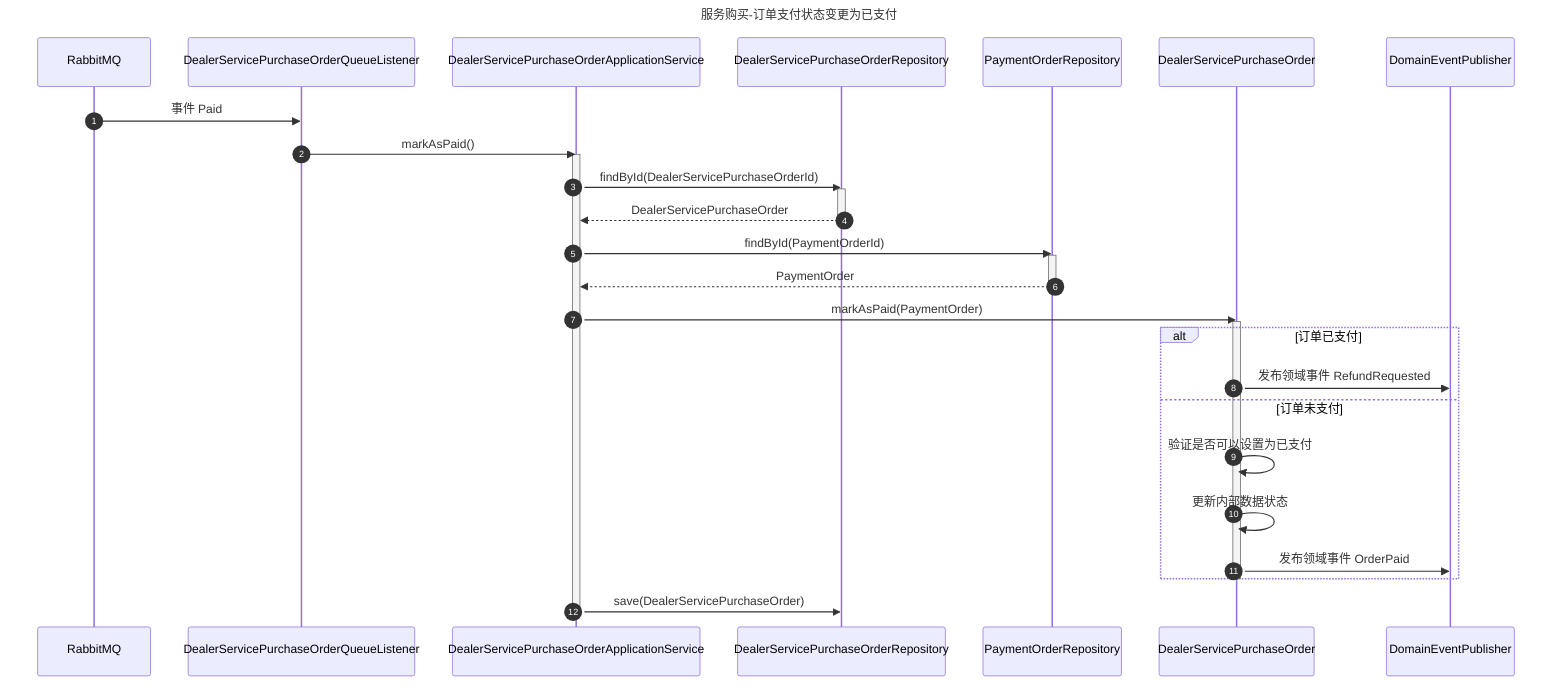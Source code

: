 sequenceDiagram
    title 服务购买-订单支付状态变更为已支付

    autonumber

    participant RabbitMQ

    participant DealerServicePurchaseOrderQueueListener
    participant DealerServicePurchaseOrderApplicationService
    participant DealerServicePurchaseOrderRepository
    participant PaymentOrderRepository
    participant DealerServicePurchaseOrder

    participant DomainEventPublisher


    RabbitMQ->>DealerServicePurchaseOrderQueueListener: 事件 Paid
    DealerServicePurchaseOrderQueueListener->>DealerServicePurchaseOrderApplicationService: markAsPaid()

    activate DealerServicePurchaseOrderApplicationService

    DealerServicePurchaseOrderApplicationService->>DealerServicePurchaseOrderRepository: findById(DealerServicePurchaseOrderId)
    activate DealerServicePurchaseOrderRepository

    DealerServicePurchaseOrderRepository-->>DealerServicePurchaseOrderApplicationService: DealerServicePurchaseOrder

    deactivate DealerServicePurchaseOrderRepository


    DealerServicePurchaseOrderApplicationService->>PaymentOrderRepository: findById(PaymentOrderId)
    activate PaymentOrderRepository

    PaymentOrderRepository-->>DealerServicePurchaseOrderApplicationService: PaymentOrder

    deactivate PaymentOrderRepository

    DealerServicePurchaseOrderApplicationService->>DealerServicePurchaseOrder: markAsPaid(PaymentOrder)
    activate DealerServicePurchaseOrder

    alt 订单已支付
    DealerServicePurchaseOrder->>DomainEventPublisher: 发布领域事件 RefundRequested
    else 订单未支付
    DealerServicePurchaseOrder->>DealerServicePurchaseOrder: 验证是否可以设置为已支付
    DealerServicePurchaseOrder->>DealerServicePurchaseOrder: 更新内部数据状态
    DealerServicePurchaseOrder->>DomainEventPublisher: 发布领域事件 OrderPaid
    end
    deactivate DealerServicePurchaseOrder
    DealerServicePurchaseOrderApplicationService->>DealerServicePurchaseOrderRepository: save(DealerServicePurchaseOrder)

    deactivate DealerServicePurchaseOrderApplicationService